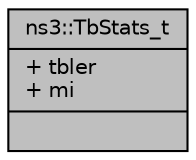 digraph "ns3::TbStats_t"
{
  edge [fontname="Helvetica",fontsize="10",labelfontname="Helvetica",labelfontsize="10"];
  node [fontname="Helvetica",fontsize="10",shape=record];
  Node1 [label="{ns3::TbStats_t\n|+ tbler\l+ mi\l|}",height=0.2,width=0.4,color="black", fillcolor="grey75", style="filled", fontcolor="black"];
}
